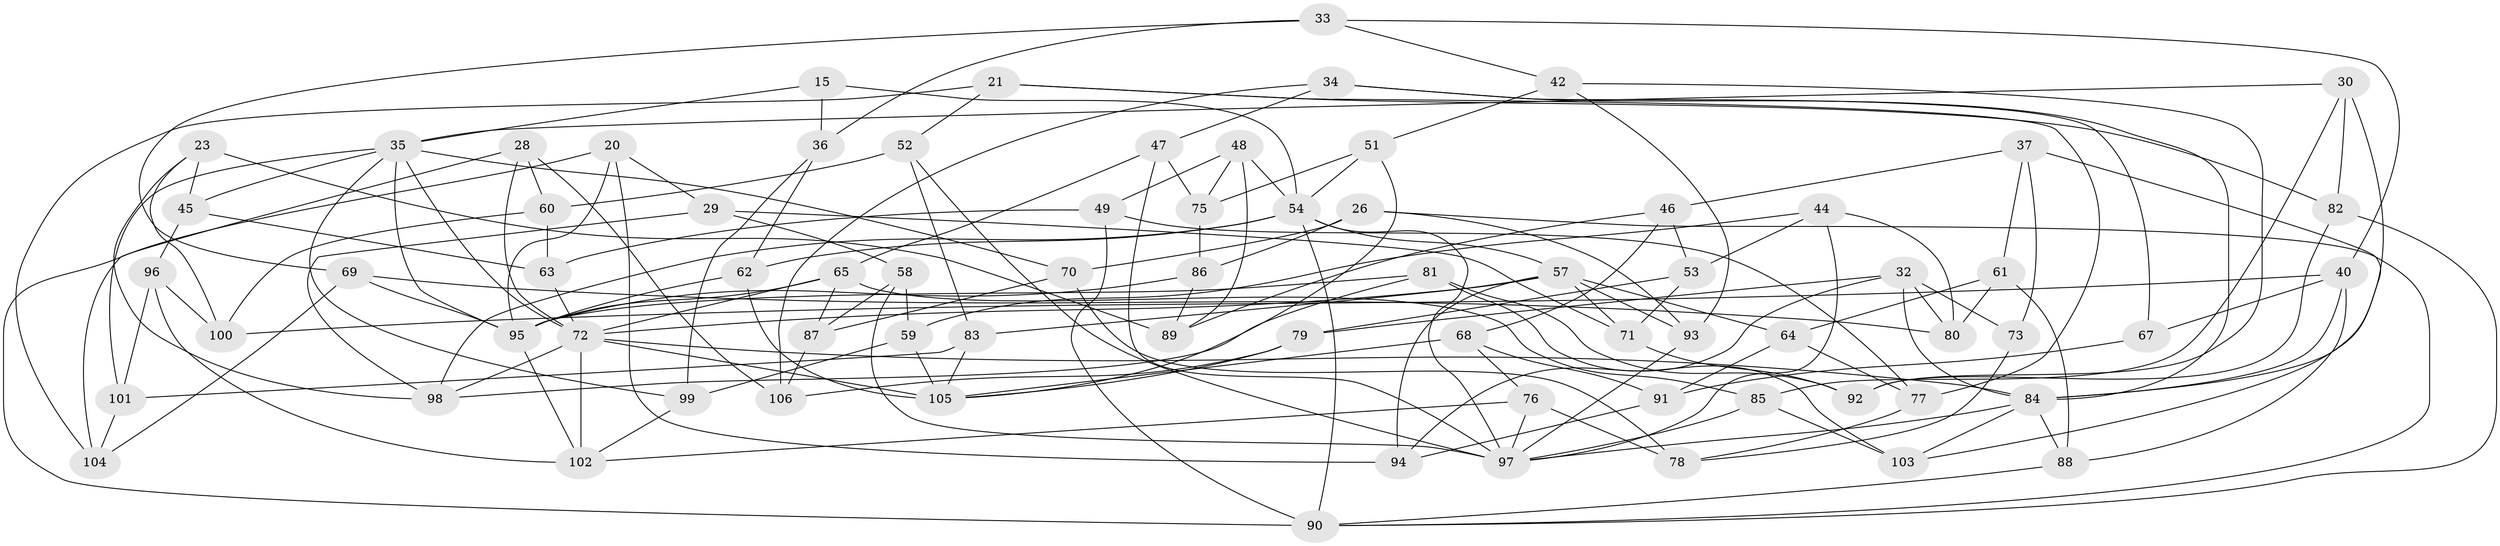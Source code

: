 // original degree distribution, {4: 1.0}
// Generated by graph-tools (version 1.1) at 2025/01/03/04/25 22:01:59]
// undirected, 74 vertices, 166 edges
graph export_dot {
graph [start="1"]
  node [color=gray90,style=filled];
  15;
  20;
  21;
  23;
  26;
  28;
  29;
  30;
  32 [super="+6"];
  33;
  34;
  35 [super="+10"];
  36;
  37;
  40 [super="+25"];
  42;
  44;
  45;
  46;
  47;
  48;
  49;
  51;
  52;
  53;
  54 [super="+8+50"];
  57 [super="+4+12"];
  58 [super="+41"];
  59 [super="+27"];
  60;
  61;
  62;
  63;
  64;
  65 [super="+22"];
  67;
  68;
  69;
  70;
  71;
  72 [super="+9+24"];
  73;
  75;
  76;
  77;
  78;
  79;
  80;
  81;
  82;
  83 [super="+31"];
  84 [super="+38"];
  85;
  86;
  87;
  88;
  89;
  90 [super="+39+55"];
  91;
  92;
  93;
  94;
  95 [super="+74"];
  96;
  97 [super="+1+17+43"];
  98 [super="+13"];
  99;
  100;
  101;
  102 [super="+11"];
  103;
  104;
  105 [super="+66"];
  106;
  15 -- 36;
  15 -- 54 [weight=2];
  15 -- 35;
  20 -- 94;
  20 -- 29;
  20 -- 90;
  20 -- 95;
  21 -- 82;
  21 -- 104;
  21 -- 52;
  21 -- 77;
  23 -- 100;
  23 -- 45;
  23 -- 89;
  23 -- 98;
  26 -- 93;
  26 -- 90;
  26 -- 86;
  26 -- 70;
  28 -- 60;
  28 -- 106;
  28 -- 104;
  28 -- 72;
  29 -- 71;
  29 -- 98;
  29 -- 58;
  30 -- 82;
  30 -- 85;
  30 -- 35;
  30 -- 84;
  32 -- 73 [weight=2];
  32 -- 84;
  32 -- 94;
  32 -- 80;
  32 -- 79;
  33 -- 40;
  33 -- 69;
  33 -- 42;
  33 -- 36;
  34 -- 106;
  34 -- 47;
  34 -- 67;
  34 -- 84;
  35 -- 101;
  35 -- 45;
  35 -- 99;
  35 -- 70;
  35 -- 72;
  35 -- 95;
  36 -- 99;
  36 -- 62;
  37 -- 61;
  37 -- 73;
  37 -- 46;
  37 -- 103;
  40 -- 67 [weight=2];
  40 -- 88;
  40 -- 100;
  40 -- 84;
  42 -- 92;
  42 -- 51;
  42 -- 93;
  44 -- 59;
  44 -- 80;
  44 -- 53;
  44 -- 97;
  45 -- 63;
  45 -- 96;
  46 -- 53;
  46 -- 68;
  46 -- 89;
  47 -- 75;
  47 -- 97;
  47 -- 65;
  48 -- 75;
  48 -- 89;
  48 -- 49;
  48 -- 54;
  49 -- 63;
  49 -- 77;
  49 -- 90;
  51 -- 75;
  51 -- 105;
  51 -- 54;
  52 -- 97;
  52 -- 60;
  52 -- 83;
  53 -- 79;
  53 -- 71;
  54 -- 90 [weight=3];
  54 -- 57;
  54 -- 62;
  54 -- 97;
  54 -- 98 [weight=2];
  57 -- 64;
  57 -- 71;
  57 -- 83 [weight=2];
  57 -- 93;
  57 -- 94;
  57 -- 72;
  58 -- 59 [weight=2];
  58 -- 87;
  58 -- 97 [weight=2];
  59 -- 105 [weight=2];
  59 -- 99;
  60 -- 100;
  60 -- 63;
  61 -- 64;
  61 -- 80;
  61 -- 88;
  62 -- 95;
  62 -- 105;
  63 -- 72;
  64 -- 77;
  64 -- 91;
  65 -- 87;
  65 -- 85;
  65 -- 72 [weight=2];
  65 -- 95;
  67 -- 91;
  68 -- 91;
  68 -- 76;
  68 -- 105;
  69 -- 80;
  69 -- 104;
  69 -- 95;
  70 -- 78;
  70 -- 87;
  71 -- 92;
  72 -- 105 [weight=2];
  72 -- 102 [weight=2];
  72 -- 98;
  72 -- 84;
  73 -- 78;
  75 -- 86;
  76 -- 78;
  76 -- 97;
  76 -- 102;
  77 -- 78;
  79 -- 106;
  79 -- 105;
  81 -- 92;
  81 -- 95;
  81 -- 103;
  81 -- 98;
  82 -- 90;
  82 -- 92;
  83 -- 101;
  83 -- 105 [weight=2];
  84 -- 103;
  84 -- 88;
  84 -- 97;
  85 -- 103;
  85 -- 97;
  86 -- 89;
  86 -- 95;
  87 -- 106;
  88 -- 90;
  91 -- 94;
  93 -- 97;
  95 -- 102;
  96 -- 100;
  96 -- 102;
  96 -- 101;
  99 -- 102;
  101 -- 104;
}
